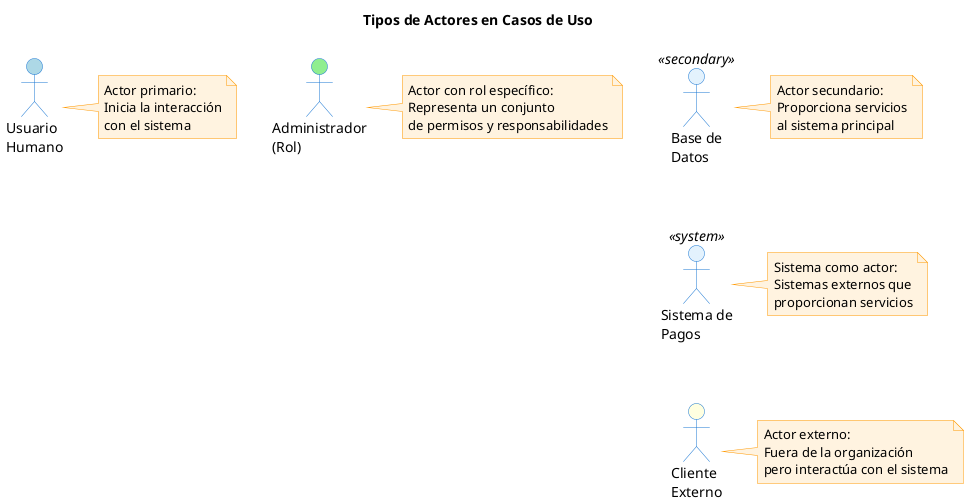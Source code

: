 @startuml
title Tipos de Actores en Casos de Uso

skinparam actorBackgroundColor #E3F2FD
skinparam actorBorderColor #1976D2
skinparam noteBorderColor #FF9800
skinparam noteBackgroundColor #FFF3E0

actor "Usuario\nHumano" as human #lightblue
actor "Administrador\n(Rol)" as admin #lightgreen
actor "Cliente\nExterno" as external #lightyellow

actor "Sistema de\nPagos" as payment <<system>>
payment -[hidden]- external

actor "Base de\nDatos" as db <<secondary>>
db -[hidden]- payment

note right of human
  Actor primario:
  Inicia la interacción
  con el sistema
end note

note right of admin
  Actor con rol específico:
  Representa un conjunto
  de permisos y responsabilidades
end note

note right of external
  Actor externo:
  Fuera de la organización
  pero interactúa con el sistema
end note

note right of payment
  Sistema como actor:
  Sistemas externos que
  proporcionan servicios
end note

note right of db
  Actor secundario:
  Proporciona servicios
  al sistema principal
end note

@enduml
